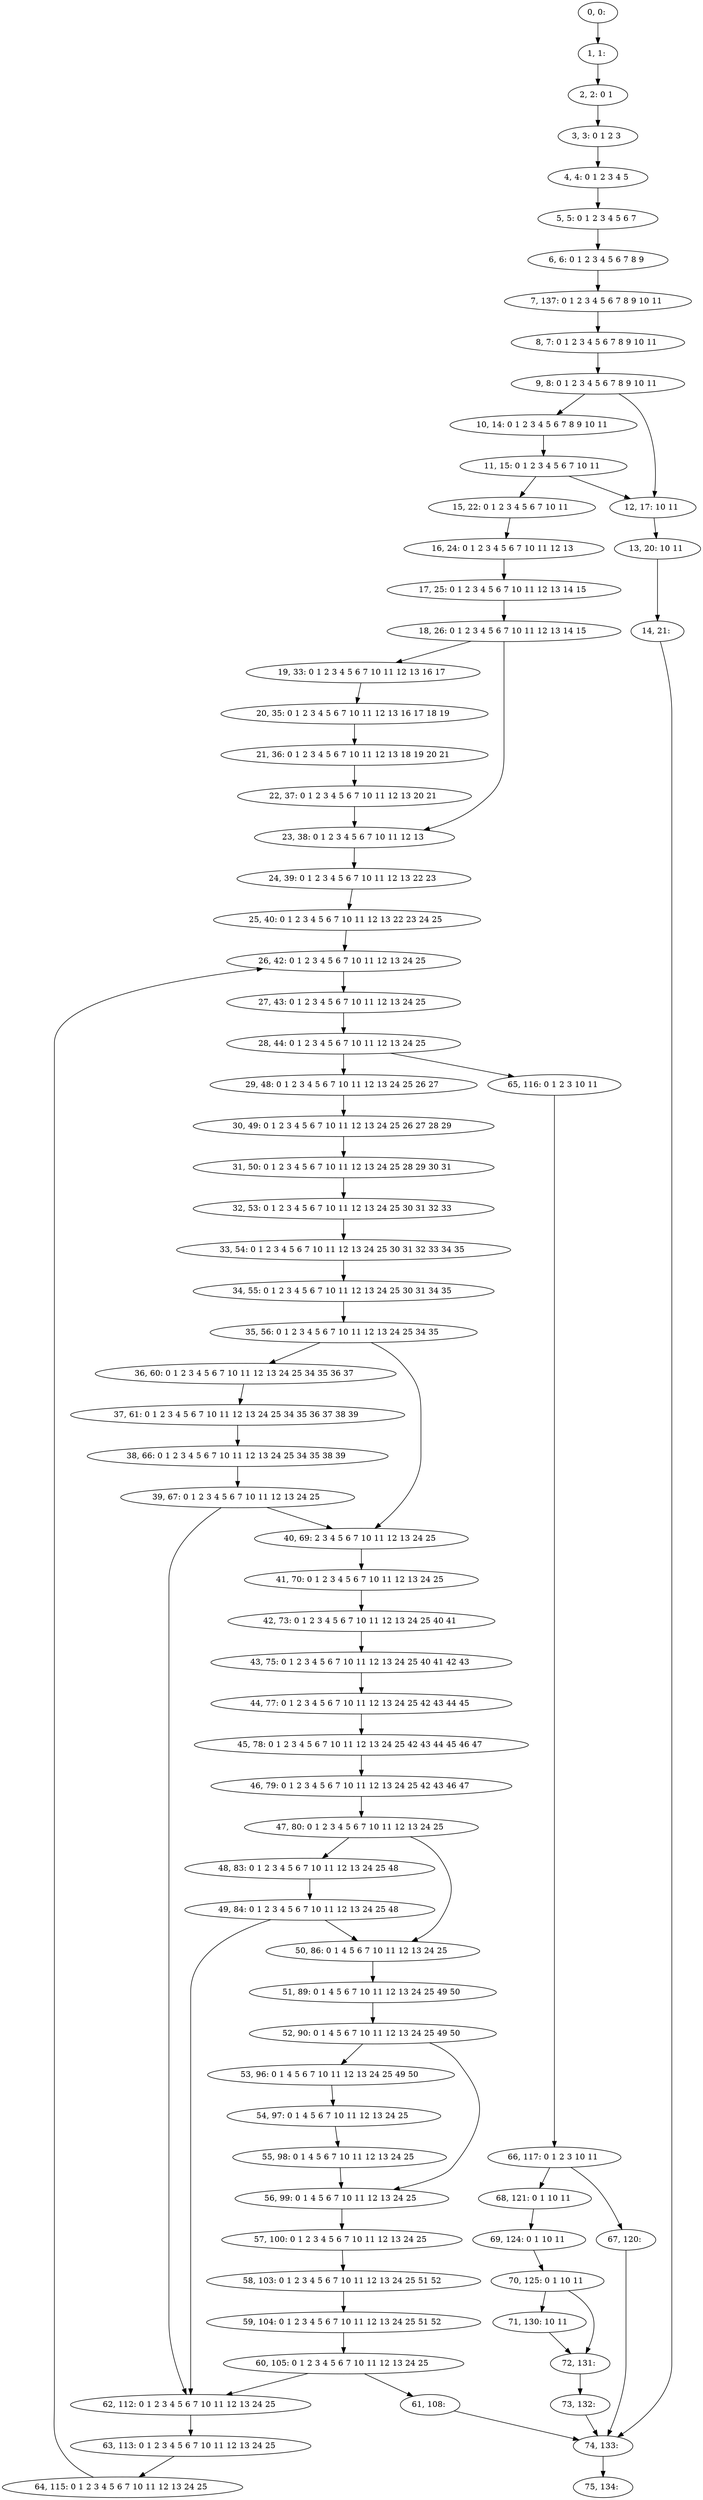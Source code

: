 digraph G {
0[label="0, 0: "];
1[label="1, 1: "];
2[label="2, 2: 0 1 "];
3[label="3, 3: 0 1 2 3 "];
4[label="4, 4: 0 1 2 3 4 5 "];
5[label="5, 5: 0 1 2 3 4 5 6 7 "];
6[label="6, 6: 0 1 2 3 4 5 6 7 8 9 "];
7[label="7, 137: 0 1 2 3 4 5 6 7 8 9 10 11 "];
8[label="8, 7: 0 1 2 3 4 5 6 7 8 9 10 11 "];
9[label="9, 8: 0 1 2 3 4 5 6 7 8 9 10 11 "];
10[label="10, 14: 0 1 2 3 4 5 6 7 8 9 10 11 "];
11[label="11, 15: 0 1 2 3 4 5 6 7 10 11 "];
12[label="12, 17: 10 11 "];
13[label="13, 20: 10 11 "];
14[label="14, 21: "];
15[label="15, 22: 0 1 2 3 4 5 6 7 10 11 "];
16[label="16, 24: 0 1 2 3 4 5 6 7 10 11 12 13 "];
17[label="17, 25: 0 1 2 3 4 5 6 7 10 11 12 13 14 15 "];
18[label="18, 26: 0 1 2 3 4 5 6 7 10 11 12 13 14 15 "];
19[label="19, 33: 0 1 2 3 4 5 6 7 10 11 12 13 16 17 "];
20[label="20, 35: 0 1 2 3 4 5 6 7 10 11 12 13 16 17 18 19 "];
21[label="21, 36: 0 1 2 3 4 5 6 7 10 11 12 13 18 19 20 21 "];
22[label="22, 37: 0 1 2 3 4 5 6 7 10 11 12 13 20 21 "];
23[label="23, 38: 0 1 2 3 4 5 6 7 10 11 12 13 "];
24[label="24, 39: 0 1 2 3 4 5 6 7 10 11 12 13 22 23 "];
25[label="25, 40: 0 1 2 3 4 5 6 7 10 11 12 13 22 23 24 25 "];
26[label="26, 42: 0 1 2 3 4 5 6 7 10 11 12 13 24 25 "];
27[label="27, 43: 0 1 2 3 4 5 6 7 10 11 12 13 24 25 "];
28[label="28, 44: 0 1 2 3 4 5 6 7 10 11 12 13 24 25 "];
29[label="29, 48: 0 1 2 3 4 5 6 7 10 11 12 13 24 25 26 27 "];
30[label="30, 49: 0 1 2 3 4 5 6 7 10 11 12 13 24 25 26 27 28 29 "];
31[label="31, 50: 0 1 2 3 4 5 6 7 10 11 12 13 24 25 28 29 30 31 "];
32[label="32, 53: 0 1 2 3 4 5 6 7 10 11 12 13 24 25 30 31 32 33 "];
33[label="33, 54: 0 1 2 3 4 5 6 7 10 11 12 13 24 25 30 31 32 33 34 35 "];
34[label="34, 55: 0 1 2 3 4 5 6 7 10 11 12 13 24 25 30 31 34 35 "];
35[label="35, 56: 0 1 2 3 4 5 6 7 10 11 12 13 24 25 34 35 "];
36[label="36, 60: 0 1 2 3 4 5 6 7 10 11 12 13 24 25 34 35 36 37 "];
37[label="37, 61: 0 1 2 3 4 5 6 7 10 11 12 13 24 25 34 35 36 37 38 39 "];
38[label="38, 66: 0 1 2 3 4 5 6 7 10 11 12 13 24 25 34 35 38 39 "];
39[label="39, 67: 0 1 2 3 4 5 6 7 10 11 12 13 24 25 "];
40[label="40, 69: 2 3 4 5 6 7 10 11 12 13 24 25 "];
41[label="41, 70: 0 1 2 3 4 5 6 7 10 11 12 13 24 25 "];
42[label="42, 73: 0 1 2 3 4 5 6 7 10 11 12 13 24 25 40 41 "];
43[label="43, 75: 0 1 2 3 4 5 6 7 10 11 12 13 24 25 40 41 42 43 "];
44[label="44, 77: 0 1 2 3 4 5 6 7 10 11 12 13 24 25 42 43 44 45 "];
45[label="45, 78: 0 1 2 3 4 5 6 7 10 11 12 13 24 25 42 43 44 45 46 47 "];
46[label="46, 79: 0 1 2 3 4 5 6 7 10 11 12 13 24 25 42 43 46 47 "];
47[label="47, 80: 0 1 2 3 4 5 6 7 10 11 12 13 24 25 "];
48[label="48, 83: 0 1 2 3 4 5 6 7 10 11 12 13 24 25 48 "];
49[label="49, 84: 0 1 2 3 4 5 6 7 10 11 12 13 24 25 48 "];
50[label="50, 86: 0 1 4 5 6 7 10 11 12 13 24 25 "];
51[label="51, 89: 0 1 4 5 6 7 10 11 12 13 24 25 49 50 "];
52[label="52, 90: 0 1 4 5 6 7 10 11 12 13 24 25 49 50 "];
53[label="53, 96: 0 1 4 5 6 7 10 11 12 13 24 25 49 50 "];
54[label="54, 97: 0 1 4 5 6 7 10 11 12 13 24 25 "];
55[label="55, 98: 0 1 4 5 6 7 10 11 12 13 24 25 "];
56[label="56, 99: 0 1 4 5 6 7 10 11 12 13 24 25 "];
57[label="57, 100: 0 1 2 3 4 5 6 7 10 11 12 13 24 25 "];
58[label="58, 103: 0 1 2 3 4 5 6 7 10 11 12 13 24 25 51 52 "];
59[label="59, 104: 0 1 2 3 4 5 6 7 10 11 12 13 24 25 51 52 "];
60[label="60, 105: 0 1 2 3 4 5 6 7 10 11 12 13 24 25 "];
61[label="61, 108: "];
62[label="62, 112: 0 1 2 3 4 5 6 7 10 11 12 13 24 25 "];
63[label="63, 113: 0 1 2 3 4 5 6 7 10 11 12 13 24 25 "];
64[label="64, 115: 0 1 2 3 4 5 6 7 10 11 12 13 24 25 "];
65[label="65, 116: 0 1 2 3 10 11 "];
66[label="66, 117: 0 1 2 3 10 11 "];
67[label="67, 120: "];
68[label="68, 121: 0 1 10 11 "];
69[label="69, 124: 0 1 10 11 "];
70[label="70, 125: 0 1 10 11 "];
71[label="71, 130: 10 11 "];
72[label="72, 131: "];
73[label="73, 132: "];
74[label="74, 133: "];
75[label="75, 134: "];
0->1 ;
1->2 ;
2->3 ;
3->4 ;
4->5 ;
5->6 ;
6->7 ;
7->8 ;
8->9 ;
9->10 ;
9->12 ;
10->11 ;
11->12 ;
11->15 ;
12->13 ;
13->14 ;
14->74 ;
15->16 ;
16->17 ;
17->18 ;
18->19 ;
18->23 ;
19->20 ;
20->21 ;
21->22 ;
22->23 ;
23->24 ;
24->25 ;
25->26 ;
26->27 ;
27->28 ;
28->29 ;
28->65 ;
29->30 ;
30->31 ;
31->32 ;
32->33 ;
33->34 ;
34->35 ;
35->36 ;
35->40 ;
36->37 ;
37->38 ;
38->39 ;
39->40 ;
39->62 ;
40->41 ;
41->42 ;
42->43 ;
43->44 ;
44->45 ;
45->46 ;
46->47 ;
47->48 ;
47->50 ;
48->49 ;
49->50 ;
49->62 ;
50->51 ;
51->52 ;
52->53 ;
52->56 ;
53->54 ;
54->55 ;
55->56 ;
56->57 ;
57->58 ;
58->59 ;
59->60 ;
60->61 ;
60->62 ;
61->74 ;
62->63 ;
63->64 ;
64->26 ;
65->66 ;
66->67 ;
66->68 ;
67->74 ;
68->69 ;
69->70 ;
70->71 ;
70->72 ;
71->72 ;
72->73 ;
73->74 ;
74->75 ;
}
